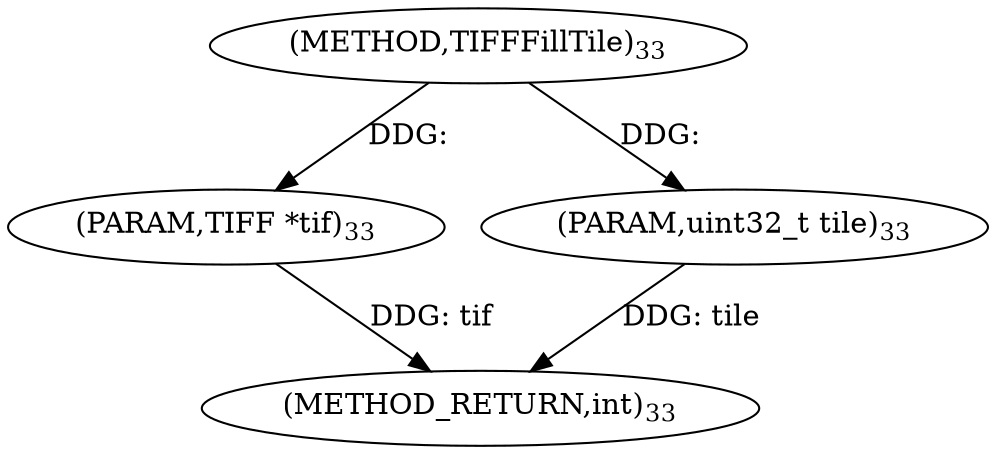 digraph "TIFFFillTile" {  
"73941" [label = <(METHOD,TIFFFillTile)<SUB>33</SUB>> ]
"73944" [label = <(METHOD_RETURN,int)<SUB>33</SUB>> ]
"73942" [label = <(PARAM,TIFF *tif)<SUB>33</SUB>> ]
"73943" [label = <(PARAM,uint32_t tile)<SUB>33</SUB>> ]
  "73942" -> "73944"  [ label = "DDG: tif"] 
  "73943" -> "73944"  [ label = "DDG: tile"] 
  "73941" -> "73942"  [ label = "DDG: "] 
  "73941" -> "73943"  [ label = "DDG: "] 
}
